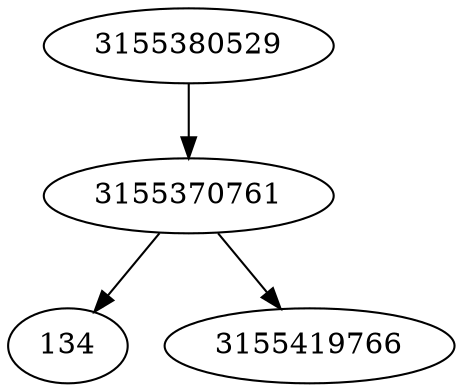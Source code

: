 strict digraph  {
3155380529;
134;
3155419766;
3155370761;
3155380529 -> 3155370761;
3155370761 -> 134;
3155370761 -> 3155419766;
}
